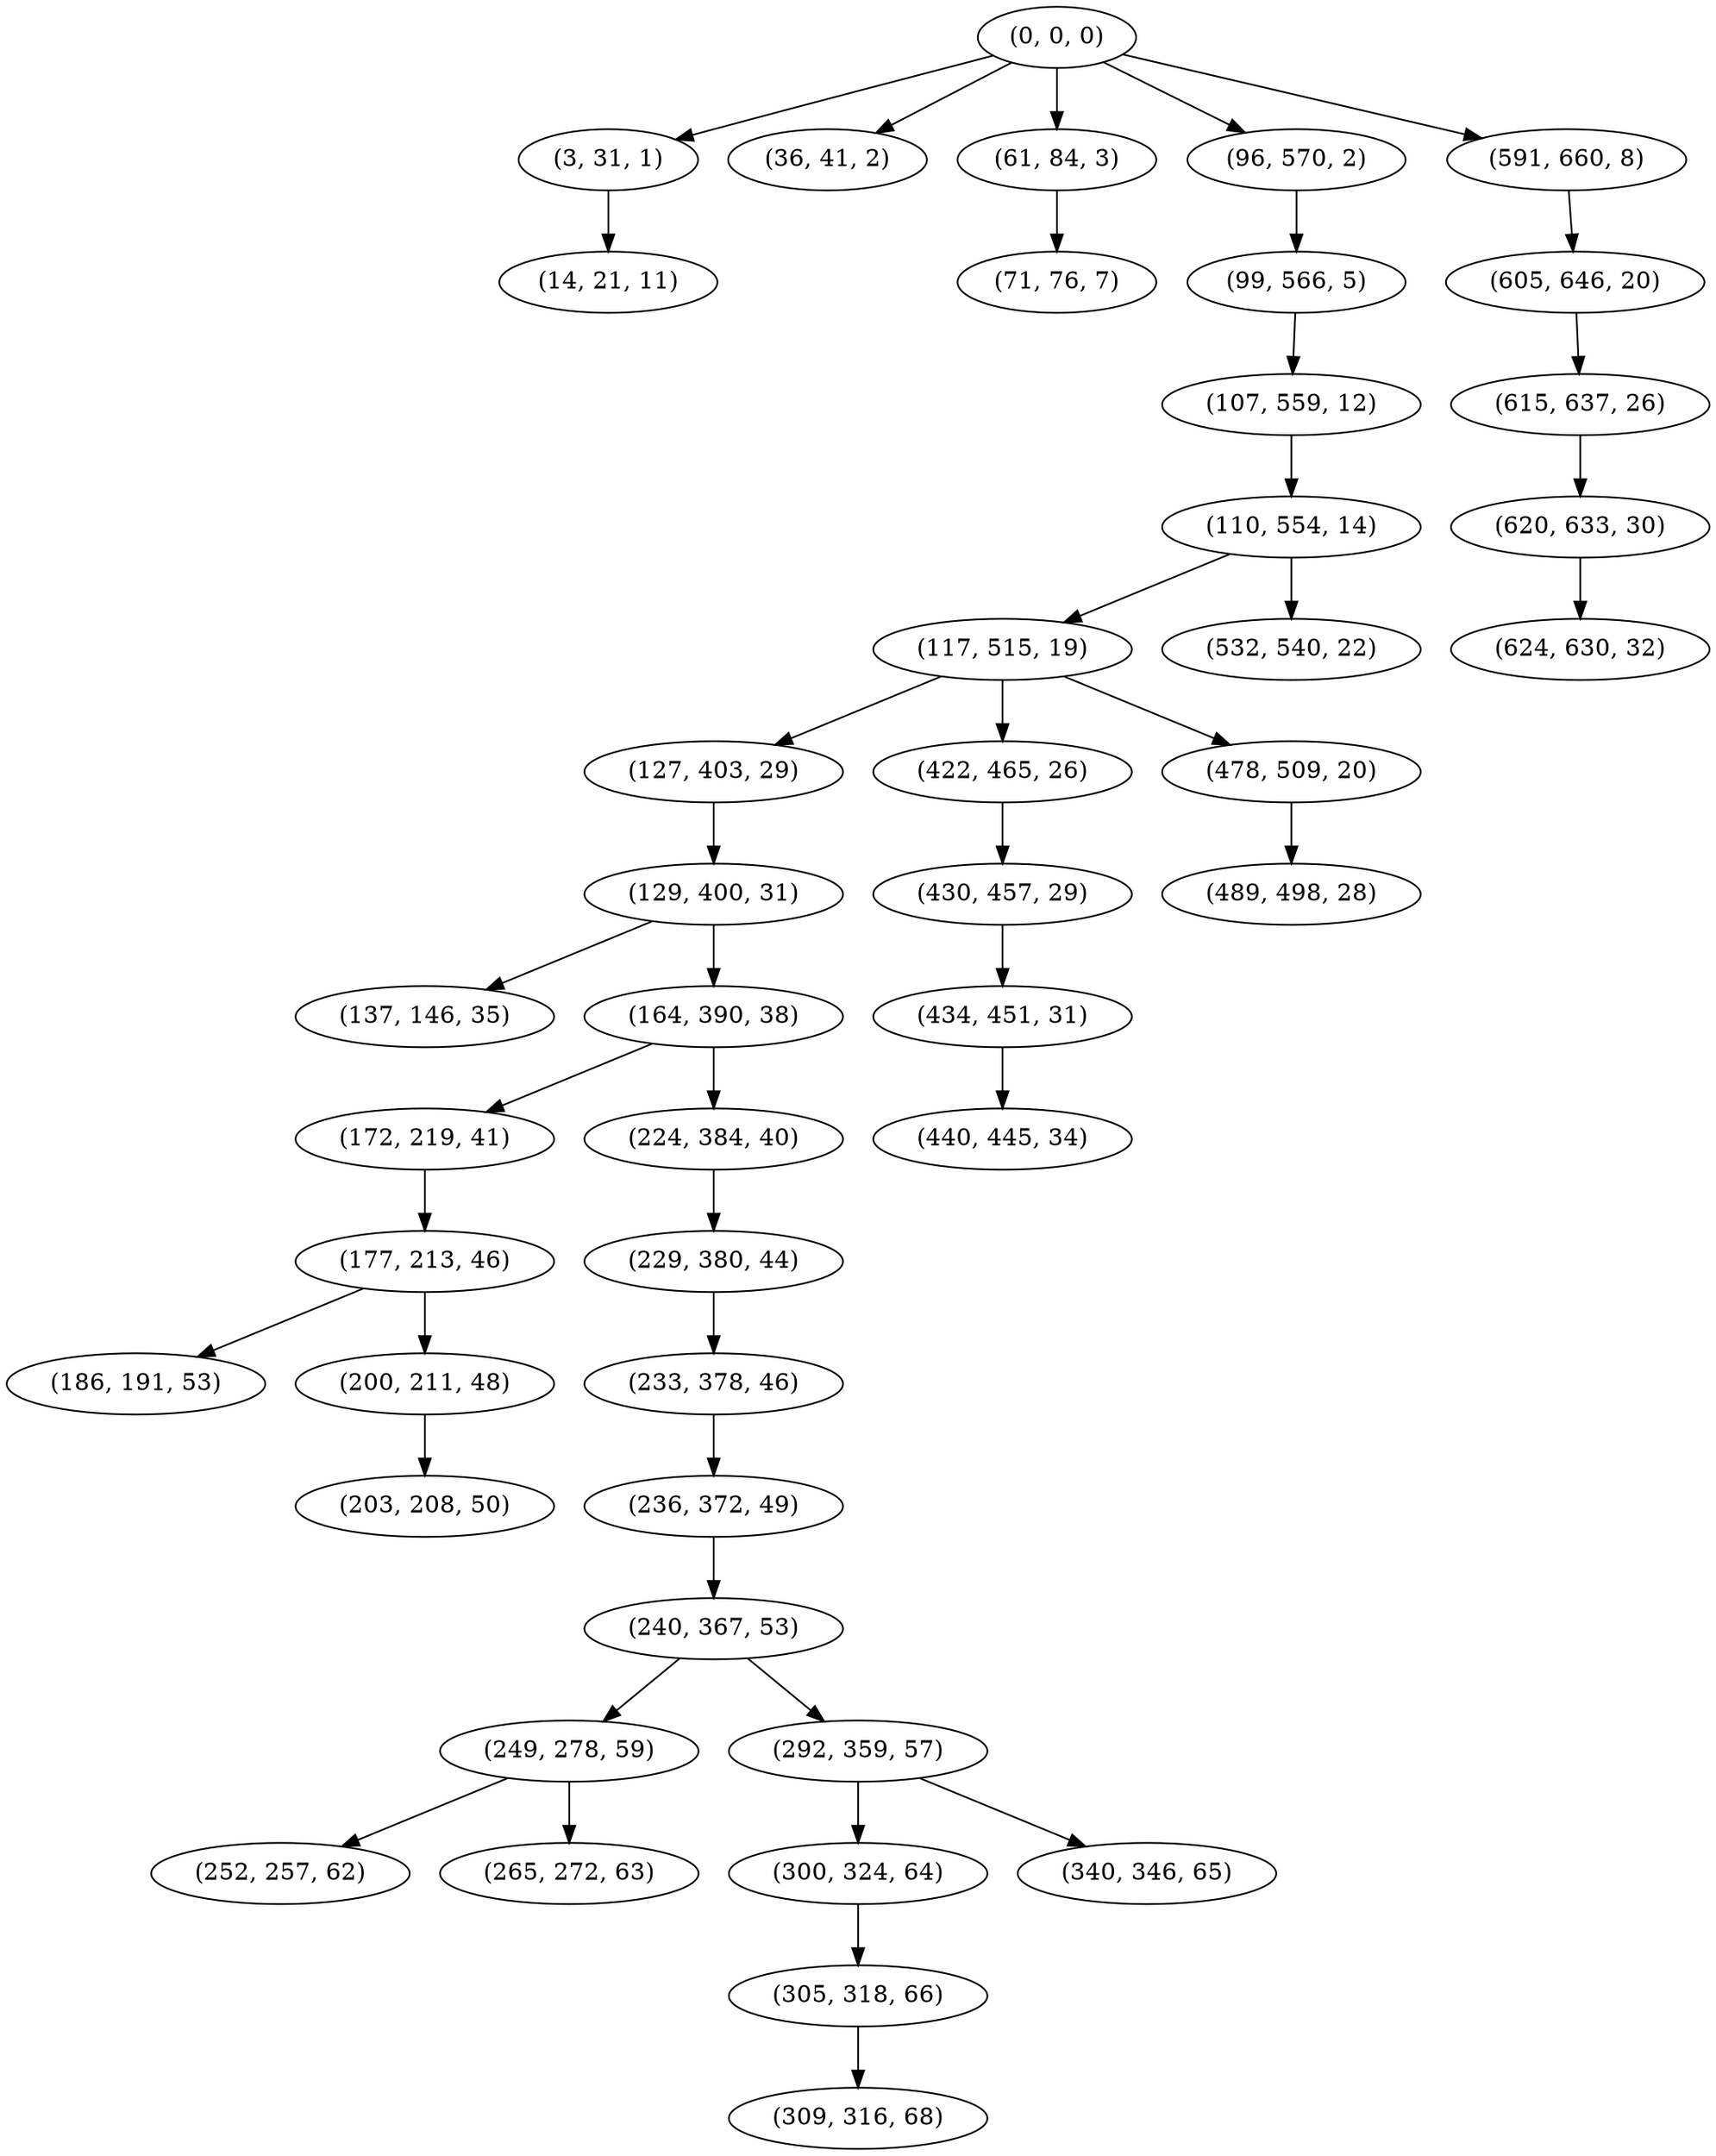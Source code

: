digraph tree {
    "(0, 0, 0)";
    "(3, 31, 1)";
    "(14, 21, 11)";
    "(36, 41, 2)";
    "(61, 84, 3)";
    "(71, 76, 7)";
    "(96, 570, 2)";
    "(99, 566, 5)";
    "(107, 559, 12)";
    "(110, 554, 14)";
    "(117, 515, 19)";
    "(127, 403, 29)";
    "(129, 400, 31)";
    "(137, 146, 35)";
    "(164, 390, 38)";
    "(172, 219, 41)";
    "(177, 213, 46)";
    "(186, 191, 53)";
    "(200, 211, 48)";
    "(203, 208, 50)";
    "(224, 384, 40)";
    "(229, 380, 44)";
    "(233, 378, 46)";
    "(236, 372, 49)";
    "(240, 367, 53)";
    "(249, 278, 59)";
    "(252, 257, 62)";
    "(265, 272, 63)";
    "(292, 359, 57)";
    "(300, 324, 64)";
    "(305, 318, 66)";
    "(309, 316, 68)";
    "(340, 346, 65)";
    "(422, 465, 26)";
    "(430, 457, 29)";
    "(434, 451, 31)";
    "(440, 445, 34)";
    "(478, 509, 20)";
    "(489, 498, 28)";
    "(532, 540, 22)";
    "(591, 660, 8)";
    "(605, 646, 20)";
    "(615, 637, 26)";
    "(620, 633, 30)";
    "(624, 630, 32)";
    "(0, 0, 0)" -> "(3, 31, 1)";
    "(0, 0, 0)" -> "(36, 41, 2)";
    "(0, 0, 0)" -> "(61, 84, 3)";
    "(0, 0, 0)" -> "(96, 570, 2)";
    "(0, 0, 0)" -> "(591, 660, 8)";
    "(3, 31, 1)" -> "(14, 21, 11)";
    "(61, 84, 3)" -> "(71, 76, 7)";
    "(96, 570, 2)" -> "(99, 566, 5)";
    "(99, 566, 5)" -> "(107, 559, 12)";
    "(107, 559, 12)" -> "(110, 554, 14)";
    "(110, 554, 14)" -> "(117, 515, 19)";
    "(110, 554, 14)" -> "(532, 540, 22)";
    "(117, 515, 19)" -> "(127, 403, 29)";
    "(117, 515, 19)" -> "(422, 465, 26)";
    "(117, 515, 19)" -> "(478, 509, 20)";
    "(127, 403, 29)" -> "(129, 400, 31)";
    "(129, 400, 31)" -> "(137, 146, 35)";
    "(129, 400, 31)" -> "(164, 390, 38)";
    "(164, 390, 38)" -> "(172, 219, 41)";
    "(164, 390, 38)" -> "(224, 384, 40)";
    "(172, 219, 41)" -> "(177, 213, 46)";
    "(177, 213, 46)" -> "(186, 191, 53)";
    "(177, 213, 46)" -> "(200, 211, 48)";
    "(200, 211, 48)" -> "(203, 208, 50)";
    "(224, 384, 40)" -> "(229, 380, 44)";
    "(229, 380, 44)" -> "(233, 378, 46)";
    "(233, 378, 46)" -> "(236, 372, 49)";
    "(236, 372, 49)" -> "(240, 367, 53)";
    "(240, 367, 53)" -> "(249, 278, 59)";
    "(240, 367, 53)" -> "(292, 359, 57)";
    "(249, 278, 59)" -> "(252, 257, 62)";
    "(249, 278, 59)" -> "(265, 272, 63)";
    "(292, 359, 57)" -> "(300, 324, 64)";
    "(292, 359, 57)" -> "(340, 346, 65)";
    "(300, 324, 64)" -> "(305, 318, 66)";
    "(305, 318, 66)" -> "(309, 316, 68)";
    "(422, 465, 26)" -> "(430, 457, 29)";
    "(430, 457, 29)" -> "(434, 451, 31)";
    "(434, 451, 31)" -> "(440, 445, 34)";
    "(478, 509, 20)" -> "(489, 498, 28)";
    "(591, 660, 8)" -> "(605, 646, 20)";
    "(605, 646, 20)" -> "(615, 637, 26)";
    "(615, 637, 26)" -> "(620, 633, 30)";
    "(620, 633, 30)" -> "(624, 630, 32)";
}
